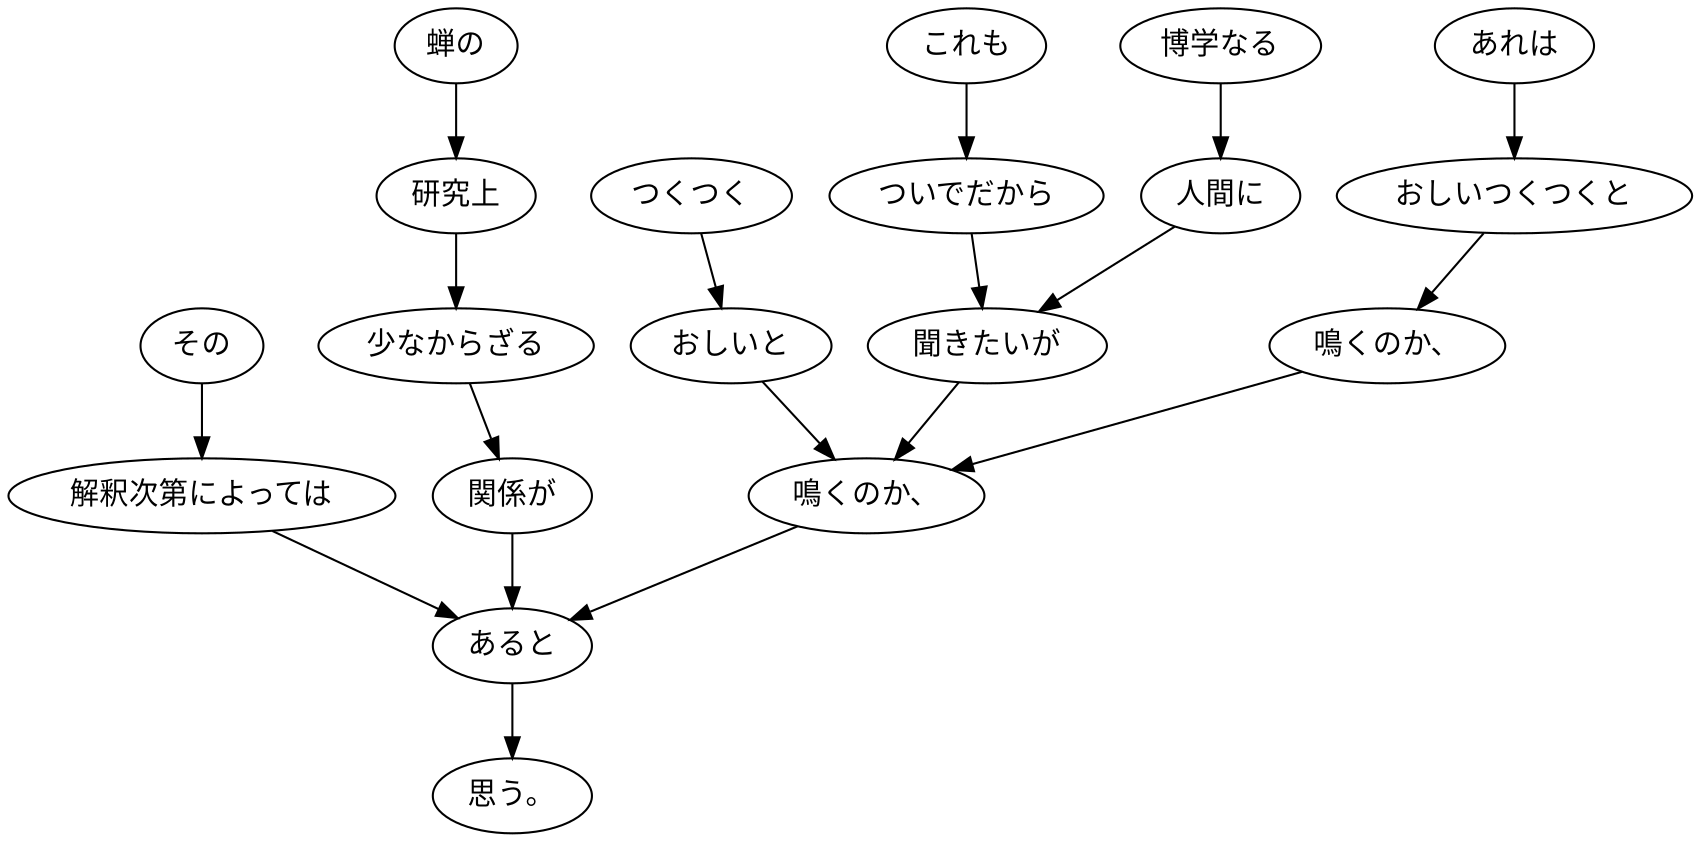 digraph graph4024 {
	node0 [label="これも"];
	node1 [label="ついでだから"];
	node2 [label="博学なる"];
	node3 [label="人間に"];
	node4 [label="聞きたいが"];
	node5 [label="あれは"];
	node6 [label="おしいつくつくと"];
	node7 [label="鳴くのか、"];
	node8 [label="つくつく"];
	node9 [label="おしいと"];
	node10 [label="鳴くのか、"];
	node11 [label="その"];
	node12 [label="解釈次第によっては"];
	node13 [label="蝉の"];
	node14 [label="研究上"];
	node15 [label="少なからざる"];
	node16 [label="関係が"];
	node17 [label="あると"];
	node18 [label="思う。"];
	node0 -> node1;
	node1 -> node4;
	node2 -> node3;
	node3 -> node4;
	node4 -> node10;
	node5 -> node6;
	node6 -> node7;
	node7 -> node10;
	node8 -> node9;
	node9 -> node10;
	node10 -> node17;
	node11 -> node12;
	node12 -> node17;
	node13 -> node14;
	node14 -> node15;
	node15 -> node16;
	node16 -> node17;
	node17 -> node18;
}
